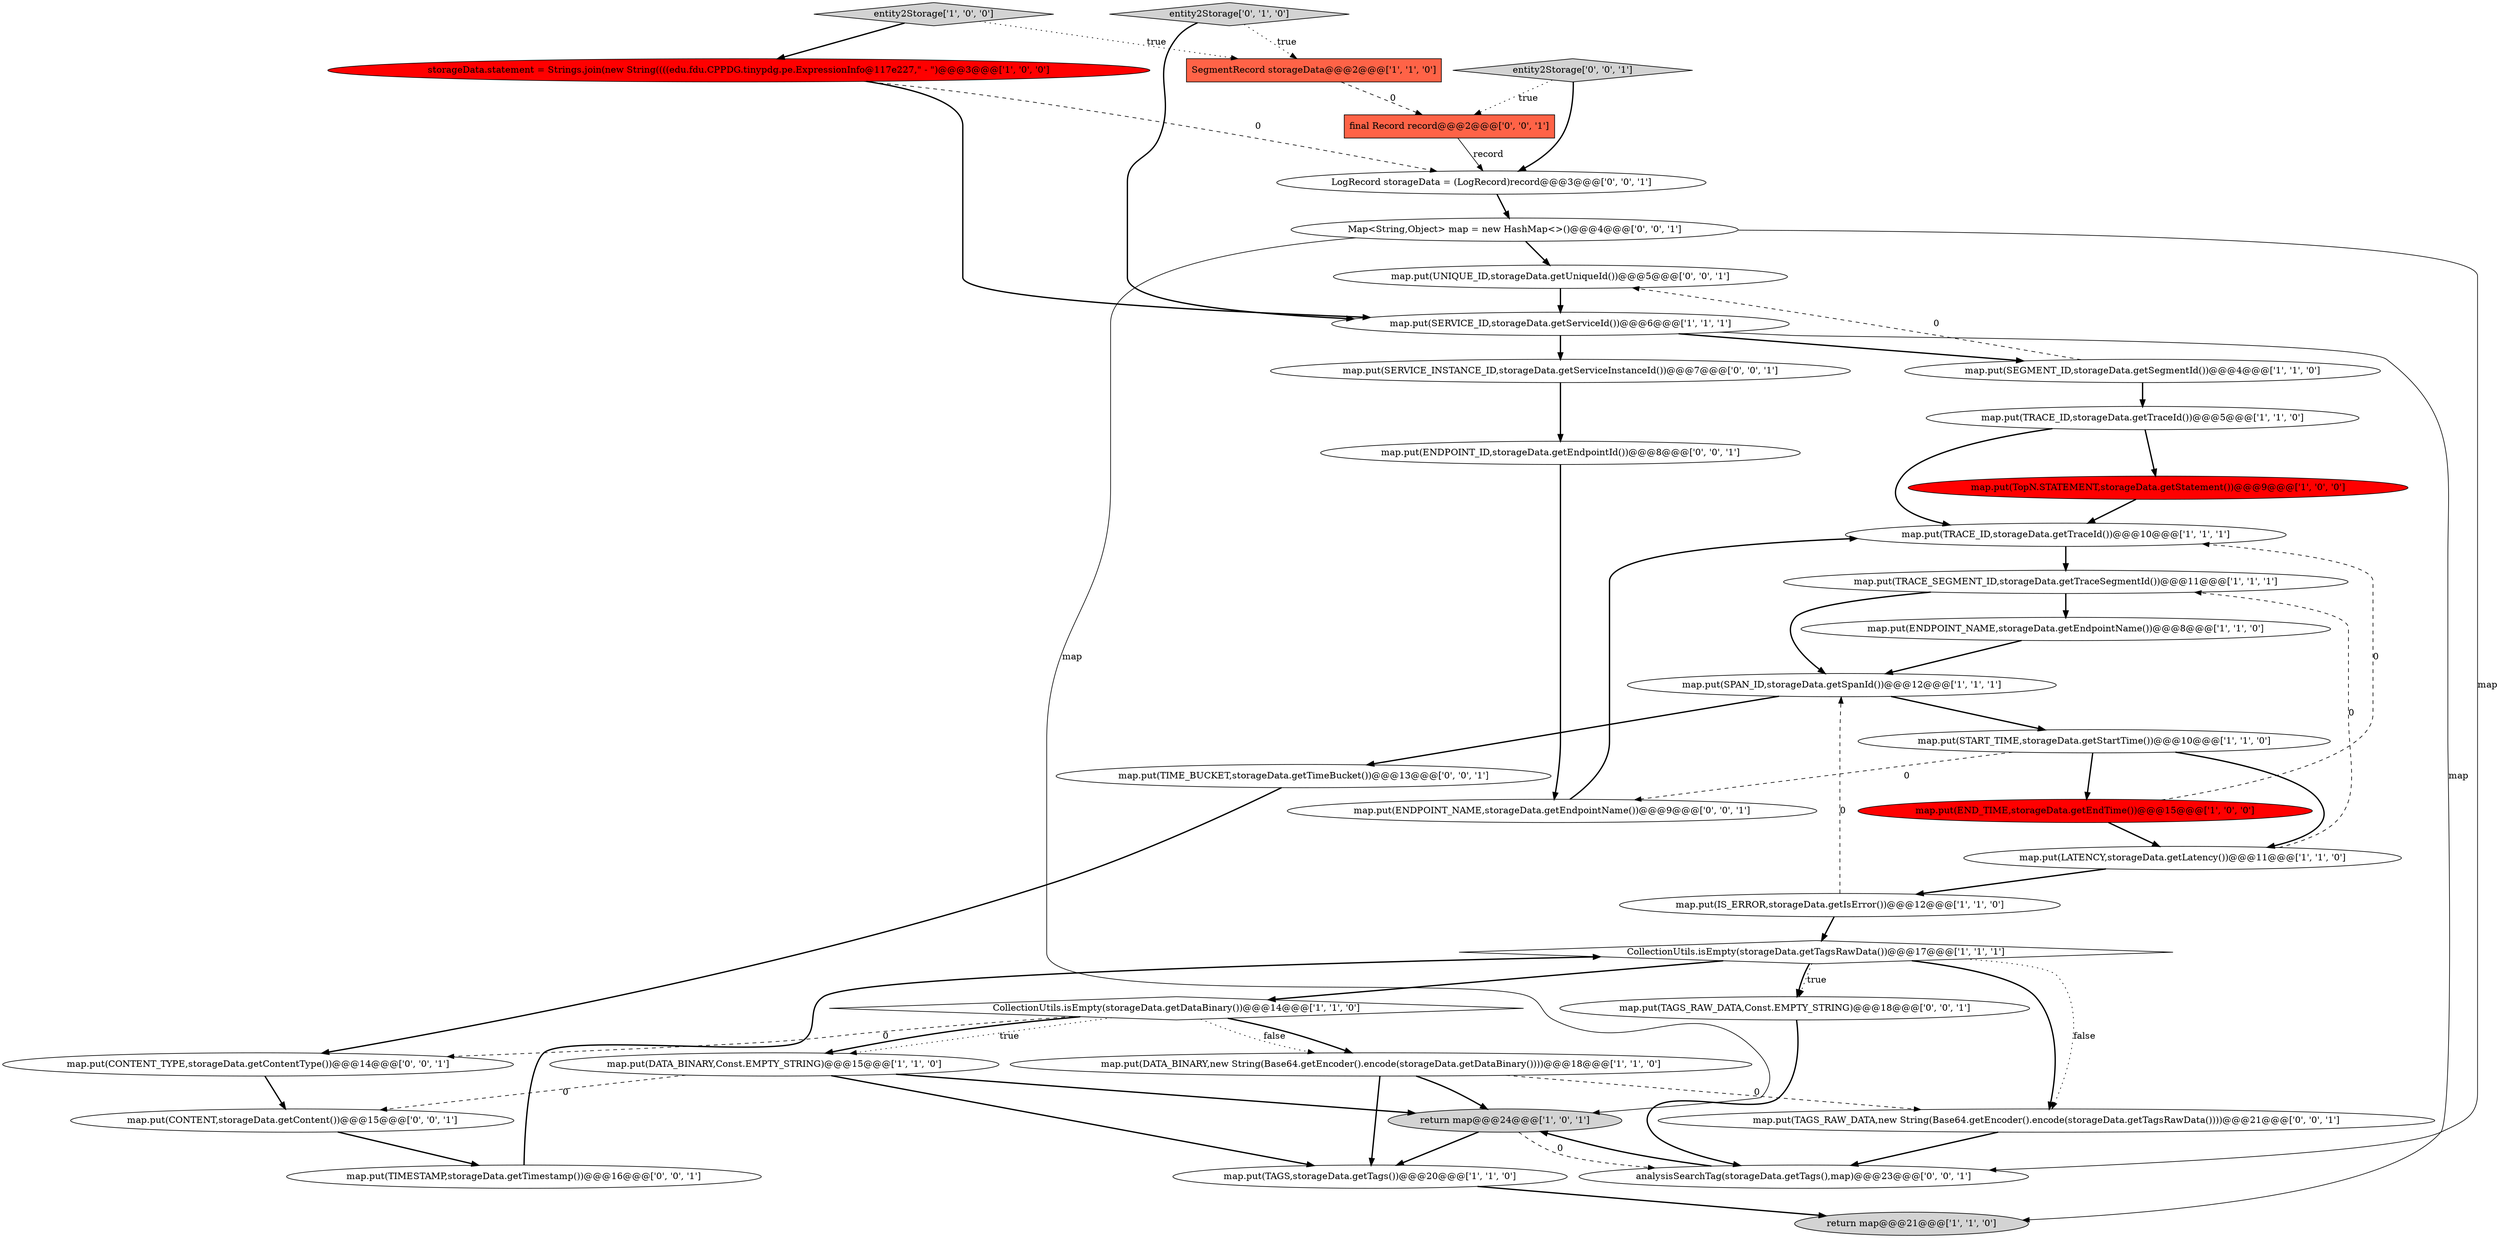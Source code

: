 digraph {
0 [style = filled, label = "storageData.statement = Strings.join(new String((((edu.fdu.CPPDG.tinypdg.pe.ExpressionInfo@117e227,\" - \")@@@3@@@['1', '0', '0']", fillcolor = red, shape = ellipse image = "AAA1AAABBB1BBB"];
27 [style = filled, label = "map.put(ENDPOINT_NAME,storageData.getEndpointName())@@@9@@@['0', '0', '1']", fillcolor = white, shape = ellipse image = "AAA0AAABBB3BBB"];
35 [style = filled, label = "map.put(CONTENT_TYPE,storageData.getContentType())@@@14@@@['0', '0', '1']", fillcolor = white, shape = ellipse image = "AAA0AAABBB3BBB"];
9 [style = filled, label = "return map@@@24@@@['1', '0', '1']", fillcolor = lightgray, shape = ellipse image = "AAA0AAABBB1BBB"];
15 [style = filled, label = "map.put(DATA_BINARY,new String(Base64.getEncoder().encode(storageData.getDataBinary())))@@@18@@@['1', '1', '0']", fillcolor = white, shape = ellipse image = "AAA0AAABBB1BBB"];
6 [style = filled, label = "map.put(SPAN_ID,storageData.getSpanId())@@@12@@@['1', '1', '1']", fillcolor = white, shape = ellipse image = "AAA0AAABBB1BBB"];
19 [style = filled, label = "CollectionUtils.isEmpty(storageData.getDataBinary())@@@14@@@['1', '1', '0']", fillcolor = white, shape = diamond image = "AAA0AAABBB1BBB"];
12 [style = filled, label = "map.put(ENDPOINT_NAME,storageData.getEndpointName())@@@8@@@['1', '1', '0']", fillcolor = white, shape = ellipse image = "AAA0AAABBB1BBB"];
17 [style = filled, label = "map.put(END_TIME,storageData.getEndTime())@@@15@@@['1', '0', '0']", fillcolor = red, shape = ellipse image = "AAA1AAABBB1BBB"];
3 [style = filled, label = "map.put(TRACE_ID,storageData.getTraceId())@@@5@@@['1', '1', '0']", fillcolor = white, shape = ellipse image = "AAA0AAABBB1BBB"];
37 [style = filled, label = "map.put(CONTENT,storageData.getContent())@@@15@@@['0', '0', '1']", fillcolor = white, shape = ellipse image = "AAA0AAABBB3BBB"];
2 [style = filled, label = "map.put(TopN.STATEMENT,storageData.getStatement())@@@9@@@['1', '0', '0']", fillcolor = red, shape = ellipse image = "AAA1AAABBB1BBB"];
7 [style = filled, label = "map.put(DATA_BINARY,Const.EMPTY_STRING)@@@15@@@['1', '1', '0']", fillcolor = white, shape = ellipse image = "AAA0AAABBB1BBB"];
16 [style = filled, label = "map.put(IS_ERROR,storageData.getIsError())@@@12@@@['1', '1', '0']", fillcolor = white, shape = ellipse image = "AAA0AAABBB1BBB"];
34 [style = filled, label = "entity2Storage['0', '0', '1']", fillcolor = lightgray, shape = diamond image = "AAA0AAABBB3BBB"];
24 [style = filled, label = "map.put(TIMESTAMP,storageData.getTimestamp())@@@16@@@['0', '0', '1']", fillcolor = white, shape = ellipse image = "AAA0AAABBB3BBB"];
32 [style = filled, label = "analysisSearchTag(storageData.getTags(),map)@@@23@@@['0', '0', '1']", fillcolor = white, shape = ellipse image = "AAA0AAABBB3BBB"];
33 [style = filled, label = "map.put(UNIQUE_ID,storageData.getUniqueId())@@@5@@@['0', '0', '1']", fillcolor = white, shape = ellipse image = "AAA0AAABBB3BBB"];
22 [style = filled, label = "entity2Storage['0', '1', '0']", fillcolor = lightgray, shape = diamond image = "AAA0AAABBB2BBB"];
8 [style = filled, label = "map.put(START_TIME,storageData.getStartTime())@@@10@@@['1', '1', '0']", fillcolor = white, shape = ellipse image = "AAA0AAABBB1BBB"];
36 [style = filled, label = "map.put(TAGS_RAW_DATA,Const.EMPTY_STRING)@@@18@@@['0', '0', '1']", fillcolor = white, shape = ellipse image = "AAA0AAABBB3BBB"];
5 [style = filled, label = "SegmentRecord storageData@@@2@@@['1', '1', '0']", fillcolor = tomato, shape = box image = "AAA0AAABBB1BBB"];
23 [style = filled, label = "final Record record@@@2@@@['0', '0', '1']", fillcolor = tomato, shape = box image = "AAA0AAABBB3BBB"];
4 [style = filled, label = "return map@@@21@@@['1', '1', '0']", fillcolor = lightgray, shape = ellipse image = "AAA0AAABBB1BBB"];
13 [style = filled, label = "map.put(SEGMENT_ID,storageData.getSegmentId())@@@4@@@['1', '1', '0']", fillcolor = white, shape = ellipse image = "AAA0AAABBB1BBB"];
30 [style = filled, label = "map.put(ENDPOINT_ID,storageData.getEndpointId())@@@8@@@['0', '0', '1']", fillcolor = white, shape = ellipse image = "AAA0AAABBB3BBB"];
20 [style = filled, label = "map.put(TRACE_SEGMENT_ID,storageData.getTraceSegmentId())@@@11@@@['1', '1', '1']", fillcolor = white, shape = ellipse image = "AAA0AAABBB1BBB"];
29 [style = filled, label = "map.put(SERVICE_INSTANCE_ID,storageData.getServiceInstanceId())@@@7@@@['0', '0', '1']", fillcolor = white, shape = ellipse image = "AAA0AAABBB3BBB"];
11 [style = filled, label = "map.put(TAGS,storageData.getTags())@@@20@@@['1', '1', '0']", fillcolor = white, shape = ellipse image = "AAA0AAABBB1BBB"];
31 [style = filled, label = "map.put(TAGS_RAW_DATA,new String(Base64.getEncoder().encode(storageData.getTagsRawData())))@@@21@@@['0', '0', '1']", fillcolor = white, shape = ellipse image = "AAA0AAABBB3BBB"];
28 [style = filled, label = "map.put(TIME_BUCKET,storageData.getTimeBucket())@@@13@@@['0', '0', '1']", fillcolor = white, shape = ellipse image = "AAA0AAABBB3BBB"];
25 [style = filled, label = "LogRecord storageData = (LogRecord)record@@@3@@@['0', '0', '1']", fillcolor = white, shape = ellipse image = "AAA0AAABBB3BBB"];
18 [style = filled, label = "entity2Storage['1', '0', '0']", fillcolor = lightgray, shape = diamond image = "AAA0AAABBB1BBB"];
1 [style = filled, label = "map.put(SERVICE_ID,storageData.getServiceId())@@@6@@@['1', '1', '1']", fillcolor = white, shape = ellipse image = "AAA0AAABBB1BBB"];
21 [style = filled, label = "CollectionUtils.isEmpty(storageData.getTagsRawData())@@@17@@@['1', '1', '1']", fillcolor = white, shape = diamond image = "AAA0AAABBB1BBB"];
26 [style = filled, label = "Map<String,Object> map = new HashMap<>()@@@4@@@['0', '0', '1']", fillcolor = white, shape = ellipse image = "AAA0AAABBB3BBB"];
10 [style = filled, label = "map.put(TRACE_ID,storageData.getTraceId())@@@10@@@['1', '1', '1']", fillcolor = white, shape = ellipse image = "AAA0AAABBB1BBB"];
14 [style = filled, label = "map.put(LATENCY,storageData.getLatency())@@@11@@@['1', '1', '0']", fillcolor = white, shape = ellipse image = "AAA0AAABBB1BBB"];
14->16 [style = bold, label=""];
26->9 [style = solid, label="map"];
10->20 [style = bold, label=""];
7->11 [style = bold, label=""];
34->25 [style = bold, label=""];
37->24 [style = bold, label=""];
9->11 [style = bold, label=""];
1->4 [style = solid, label="map"];
21->19 [style = bold, label=""];
29->30 [style = bold, label=""];
5->23 [style = dashed, label="0"];
31->32 [style = bold, label=""];
21->31 [style = dotted, label="false"];
11->4 [style = bold, label=""];
30->27 [style = bold, label=""];
23->25 [style = solid, label="record"];
19->15 [style = dotted, label="false"];
8->14 [style = bold, label=""];
14->20 [style = dashed, label="0"];
36->32 [style = bold, label=""];
33->1 [style = bold, label=""];
20->6 [style = bold, label=""];
19->7 [style = dotted, label="true"];
2->10 [style = bold, label=""];
12->6 [style = bold, label=""];
1->13 [style = bold, label=""];
9->32 [style = dashed, label="0"];
22->5 [style = dotted, label="true"];
21->36 [style = dotted, label="true"];
34->23 [style = dotted, label="true"];
8->17 [style = bold, label=""];
7->9 [style = bold, label=""];
3->10 [style = bold, label=""];
32->9 [style = bold, label=""];
28->35 [style = bold, label=""];
21->31 [style = bold, label=""];
21->36 [style = bold, label=""];
15->11 [style = bold, label=""];
13->3 [style = bold, label=""];
3->2 [style = bold, label=""];
24->21 [style = bold, label=""];
35->37 [style = bold, label=""];
17->14 [style = bold, label=""];
15->9 [style = bold, label=""];
0->25 [style = dashed, label="0"];
0->1 [style = bold, label=""];
16->21 [style = bold, label=""];
27->10 [style = bold, label=""];
6->8 [style = bold, label=""];
20->12 [style = bold, label=""];
25->26 [style = bold, label=""];
15->31 [style = dashed, label="0"];
26->32 [style = solid, label="map"];
13->33 [style = dashed, label="0"];
16->6 [style = dashed, label="0"];
8->27 [style = dashed, label="0"];
7->37 [style = dashed, label="0"];
18->5 [style = dotted, label="true"];
17->10 [style = dashed, label="0"];
22->1 [style = bold, label=""];
19->35 [style = dashed, label="0"];
19->15 [style = bold, label=""];
1->29 [style = bold, label=""];
26->33 [style = bold, label=""];
19->7 [style = bold, label=""];
18->0 [style = bold, label=""];
6->28 [style = bold, label=""];
}
